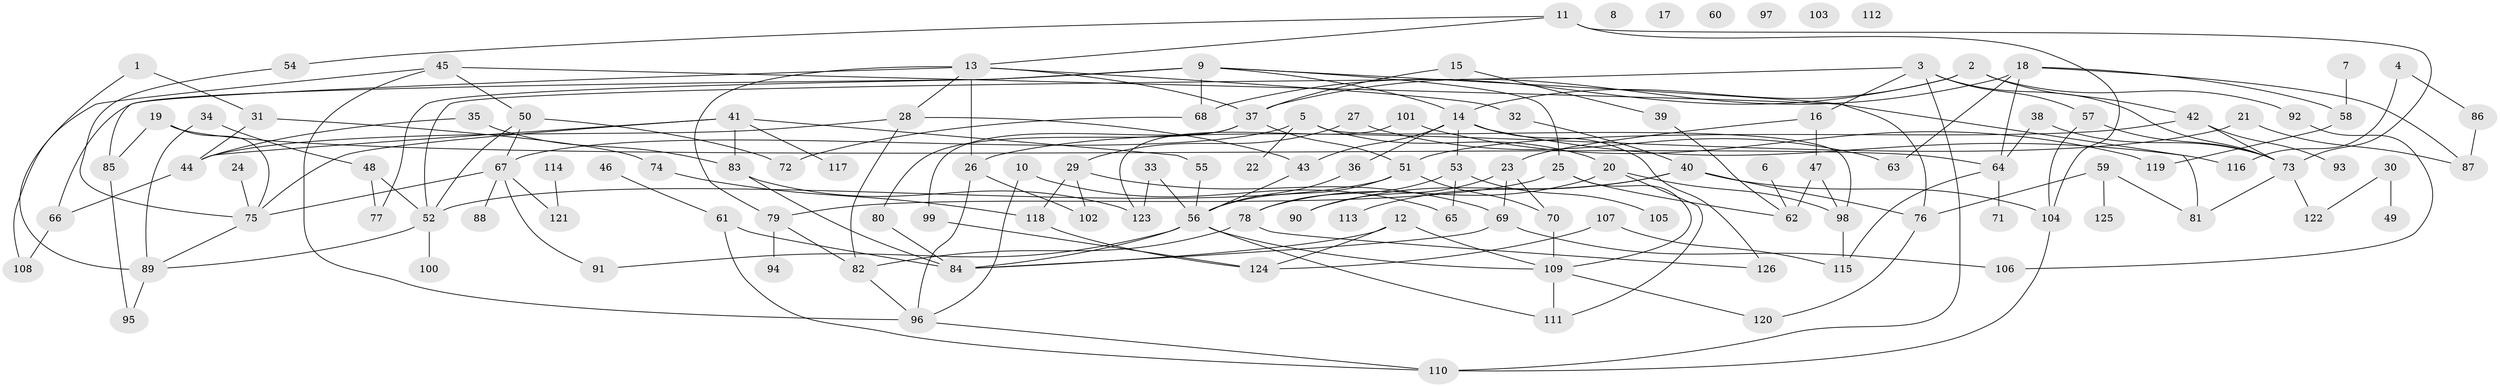 // coarse degree distribution, {1: 0.2, 0: 0.12, 3: 0.06, 5: 0.14, 8: 0.04, 4: 0.16, 2: 0.18, 6: 0.02, 12: 0.04, 7: 0.02, 9: 0.02}
// Generated by graph-tools (version 1.1) at 2025/42/03/04/25 21:42:21]
// undirected, 126 vertices, 185 edges
graph export_dot {
graph [start="1"]
  node [color=gray90,style=filled];
  1;
  2;
  3;
  4;
  5;
  6;
  7;
  8;
  9;
  10;
  11;
  12;
  13;
  14;
  15;
  16;
  17;
  18;
  19;
  20;
  21;
  22;
  23;
  24;
  25;
  26;
  27;
  28;
  29;
  30;
  31;
  32;
  33;
  34;
  35;
  36;
  37;
  38;
  39;
  40;
  41;
  42;
  43;
  44;
  45;
  46;
  47;
  48;
  49;
  50;
  51;
  52;
  53;
  54;
  55;
  56;
  57;
  58;
  59;
  60;
  61;
  62;
  63;
  64;
  65;
  66;
  67;
  68;
  69;
  70;
  71;
  72;
  73;
  74;
  75;
  76;
  77;
  78;
  79;
  80;
  81;
  82;
  83;
  84;
  85;
  86;
  87;
  88;
  89;
  90;
  91;
  92;
  93;
  94;
  95;
  96;
  97;
  98;
  99;
  100;
  101;
  102;
  103;
  104;
  105;
  106;
  107;
  108;
  109;
  110;
  111;
  112;
  113;
  114;
  115;
  116;
  117;
  118;
  119;
  120;
  121;
  122;
  123;
  124;
  125;
  126;
  1 -- 31;
  1 -- 89;
  2 -- 14;
  2 -- 42;
  2 -- 68;
  2 -- 92;
  3 -- 16;
  3 -- 52;
  3 -- 57;
  3 -- 73;
  3 -- 110;
  4 -- 86;
  4 -- 116;
  5 -- 20;
  5 -- 22;
  5 -- 67;
  5 -- 98;
  6 -- 62;
  7 -- 58;
  9 -- 14;
  9 -- 25;
  9 -- 66;
  9 -- 68;
  9 -- 76;
  9 -- 77;
  10 -- 65;
  10 -- 96;
  11 -- 13;
  11 -- 54;
  11 -- 73;
  11 -- 104;
  12 -- 84;
  12 -- 109;
  12 -- 124;
  13 -- 26;
  13 -- 28;
  13 -- 32;
  13 -- 37;
  13 -- 79;
  13 -- 85;
  14 -- 36;
  14 -- 43;
  14 -- 53;
  14 -- 116;
  14 -- 126;
  15 -- 37;
  15 -- 39;
  16 -- 23;
  16 -- 47;
  18 -- 37;
  18 -- 58;
  18 -- 63;
  18 -- 64;
  18 -- 87;
  19 -- 64;
  19 -- 75;
  19 -- 85;
  20 -- 78;
  20 -- 98;
  20 -- 111;
  21 -- 26;
  21 -- 87;
  23 -- 69;
  23 -- 70;
  23 -- 90;
  24 -- 75;
  25 -- 62;
  25 -- 79;
  25 -- 109;
  26 -- 96;
  26 -- 102;
  27 -- 29;
  27 -- 63;
  28 -- 43;
  28 -- 44;
  28 -- 82;
  29 -- 69;
  29 -- 102;
  29 -- 118;
  30 -- 49;
  30 -- 122;
  31 -- 44;
  31 -- 74;
  32 -- 40;
  33 -- 56;
  33 -- 123;
  34 -- 48;
  34 -- 89;
  35 -- 44;
  35 -- 83;
  36 -- 56;
  37 -- 51;
  37 -- 80;
  37 -- 99;
  38 -- 64;
  38 -- 73;
  39 -- 62;
  40 -- 76;
  40 -- 90;
  40 -- 104;
  40 -- 113;
  41 -- 44;
  41 -- 55;
  41 -- 75;
  41 -- 83;
  41 -- 117;
  42 -- 51;
  42 -- 73;
  42 -- 93;
  43 -- 56;
  44 -- 66;
  45 -- 50;
  45 -- 81;
  45 -- 96;
  45 -- 108;
  46 -- 61;
  47 -- 62;
  47 -- 98;
  48 -- 52;
  48 -- 77;
  50 -- 52;
  50 -- 67;
  50 -- 72;
  51 -- 52;
  51 -- 56;
  51 -- 70;
  52 -- 89;
  52 -- 100;
  53 -- 65;
  53 -- 78;
  53 -- 105;
  54 -- 75;
  55 -- 56;
  56 -- 84;
  56 -- 91;
  56 -- 109;
  56 -- 111;
  57 -- 73;
  57 -- 104;
  58 -- 119;
  59 -- 76;
  59 -- 81;
  59 -- 125;
  61 -- 84;
  61 -- 110;
  64 -- 71;
  64 -- 115;
  66 -- 108;
  67 -- 75;
  67 -- 88;
  67 -- 91;
  67 -- 121;
  68 -- 72;
  69 -- 84;
  69 -- 106;
  70 -- 109;
  73 -- 81;
  73 -- 122;
  74 -- 118;
  75 -- 89;
  76 -- 120;
  78 -- 82;
  78 -- 126;
  79 -- 82;
  79 -- 94;
  80 -- 84;
  82 -- 96;
  83 -- 84;
  83 -- 123;
  85 -- 95;
  86 -- 87;
  89 -- 95;
  92 -- 106;
  96 -- 110;
  98 -- 115;
  99 -- 124;
  101 -- 119;
  101 -- 123;
  104 -- 110;
  107 -- 115;
  107 -- 124;
  109 -- 111;
  109 -- 120;
  114 -- 121;
  118 -- 124;
}
